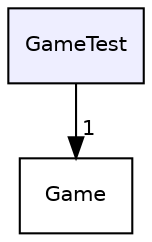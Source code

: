 digraph "GameTest" {
  compound=true
  node [ fontsize="10", fontname="Helvetica"];
  edge [ labelfontsize="10", labelfontname="Helvetica"];
  dir_78a0ba328f908d58b2f475219969f72d [shape=box, label="GameTest", style="filled", fillcolor="#eeeeff", pencolor="black", URL="dir_78a0ba328f908d58b2f475219969f72d.html"];
  dir_c33286056d2acf479cd8641ef845fec1 [shape=box label="Game" URL="dir_c33286056d2acf479cd8641ef845fec1.html"];
  dir_78a0ba328f908d58b2f475219969f72d->dir_c33286056d2acf479cd8641ef845fec1 [headlabel="1", labeldistance=1.5 headhref="dir_000008_000007.html"];
}
